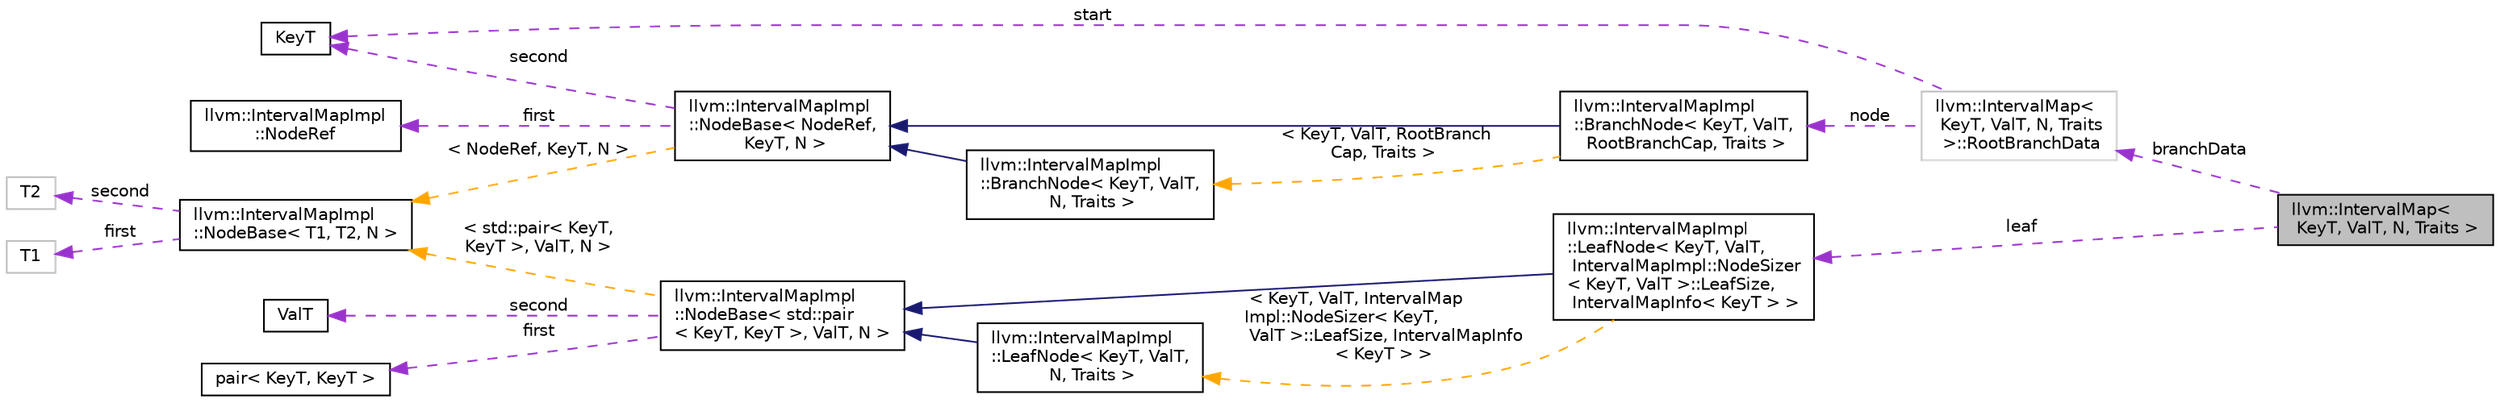 digraph "llvm::IntervalMap&lt; KeyT, ValT, N, Traits &gt;"
{
 // LATEX_PDF_SIZE
  bgcolor="transparent";
  edge [fontname="Helvetica",fontsize="10",labelfontname="Helvetica",labelfontsize="10"];
  node [fontname="Helvetica",fontsize="10",shape=record];
  rankdir="LR";
  Node1 [label="llvm::IntervalMap\<\l KeyT, ValT, N, Traits \>",height=0.2,width=0.4,color="black", fillcolor="grey75", style="filled", fontcolor="black",tooltip=" "];
  Node2 -> Node1 [dir="back",color="darkorchid3",fontsize="10",style="dashed",label=" branchData" ,fontname="Helvetica"];
  Node2 [label="llvm::IntervalMap\<\l KeyT, ValT, N, Traits\l \>::RootBranchData",height=0.2,width=0.4,color="grey75",tooltip=" "];
  Node3 -> Node2 [dir="back",color="darkorchid3",fontsize="10",style="dashed",label=" start" ,fontname="Helvetica"];
  Node3 [label="KeyT",height=0.2,width=0.4,color="black",URL="$classKeyT.html",tooltip=" "];
  Node4 -> Node2 [dir="back",color="darkorchid3",fontsize="10",style="dashed",label=" node" ,fontname="Helvetica"];
  Node4 [label="llvm::IntervalMapImpl\l::BranchNode\< KeyT, ValT,\l RootBranchCap, Traits \>",height=0.2,width=0.4,color="black",URL="$classllvm_1_1IntervalMapImpl_1_1BranchNode.html",tooltip=" "];
  Node5 -> Node4 [dir="back",color="midnightblue",fontsize="10",style="solid",fontname="Helvetica"];
  Node5 [label="llvm::IntervalMapImpl\l::NodeBase\< NodeRef,\l KeyT, N \>",height=0.2,width=0.4,color="black",URL="$classllvm_1_1IntervalMapImpl_1_1NodeBase.html",tooltip=" "];
  Node3 -> Node5 [dir="back",color="darkorchid3",fontsize="10",style="dashed",label=" second" ,fontname="Helvetica"];
  Node6 -> Node5 [dir="back",color="darkorchid3",fontsize="10",style="dashed",label=" first" ,fontname="Helvetica"];
  Node6 [label="llvm::IntervalMapImpl\l::NodeRef",height=0.2,width=0.4,color="black",URL="$classllvm_1_1IntervalMapImpl_1_1NodeRef.html",tooltip=" "];
  Node7 -> Node5 [dir="back",color="orange",fontsize="10",style="dashed",label=" \< NodeRef, KeyT, N \>" ,fontname="Helvetica"];
  Node7 [label="llvm::IntervalMapImpl\l::NodeBase\< T1, T2, N \>",height=0.2,width=0.4,color="black",URL="$classllvm_1_1IntervalMapImpl_1_1NodeBase.html",tooltip=" "];
  Node8 -> Node7 [dir="back",color="darkorchid3",fontsize="10",style="dashed",label=" second" ,fontname="Helvetica"];
  Node8 [label="T2",height=0.2,width=0.4,color="grey75",tooltip=" "];
  Node9 -> Node7 [dir="back",color="darkorchid3",fontsize="10",style="dashed",label=" first" ,fontname="Helvetica"];
  Node9 [label="T1",height=0.2,width=0.4,color="grey75",tooltip=" "];
  Node10 -> Node4 [dir="back",color="orange",fontsize="10",style="dashed",label=" \< KeyT, ValT, RootBranch\lCap, Traits \>" ,fontname="Helvetica"];
  Node10 [label="llvm::IntervalMapImpl\l::BranchNode\< KeyT, ValT,\l N, Traits \>",height=0.2,width=0.4,color="black",URL="$classllvm_1_1IntervalMapImpl_1_1BranchNode.html",tooltip=" "];
  Node5 -> Node10 [dir="back",color="midnightblue",fontsize="10",style="solid",fontname="Helvetica"];
  Node11 -> Node1 [dir="back",color="darkorchid3",fontsize="10",style="dashed",label=" leaf" ,fontname="Helvetica"];
  Node11 [label="llvm::IntervalMapImpl\l::LeafNode\< KeyT, ValT,\l IntervalMapImpl::NodeSizer\l\< KeyT, ValT \>::LeafSize,\l IntervalMapInfo\< KeyT \> \>",height=0.2,width=0.4,color="black",URL="$classllvm_1_1IntervalMapImpl_1_1LeafNode.html",tooltip=" "];
  Node12 -> Node11 [dir="back",color="midnightblue",fontsize="10",style="solid",fontname="Helvetica"];
  Node12 [label="llvm::IntervalMapImpl\l::NodeBase\< std::pair\l\< KeyT, KeyT \>, ValT, N \>",height=0.2,width=0.4,color="black",URL="$classllvm_1_1IntervalMapImpl_1_1NodeBase.html",tooltip=" "];
  Node13 -> Node12 [dir="back",color="darkorchid3",fontsize="10",style="dashed",label=" second" ,fontname="Helvetica"];
  Node13 [label="ValT",height=0.2,width=0.4,color="black",URL="$classValT.html",tooltip=" "];
  Node14 -> Node12 [dir="back",color="darkorchid3",fontsize="10",style="dashed",label=" first" ,fontname="Helvetica"];
  Node14 [label="pair\< KeyT, KeyT \>",height=0.2,width=0.4,color="black",URL="$classstd_1_1pair_3_01KeyT_00_01KeyT_01_4.html",tooltip=" "];
  Node7 -> Node12 [dir="back",color="orange",fontsize="10",style="dashed",label=" \< std::pair\< KeyT,\l KeyT \>, ValT, N \>" ,fontname="Helvetica"];
  Node15 -> Node11 [dir="back",color="orange",fontsize="10",style="dashed",label=" \< KeyT, ValT, IntervalMap\lImpl::NodeSizer\< KeyT,\l ValT \>::LeafSize, IntervalMapInfo\l\< KeyT \> \>" ,fontname="Helvetica"];
  Node15 [label="llvm::IntervalMapImpl\l::LeafNode\< KeyT, ValT,\l N, Traits \>",height=0.2,width=0.4,color="black",URL="$classllvm_1_1IntervalMapImpl_1_1LeafNode.html",tooltip=" "];
  Node12 -> Node15 [dir="back",color="midnightblue",fontsize="10",style="solid",fontname="Helvetica"];
}
